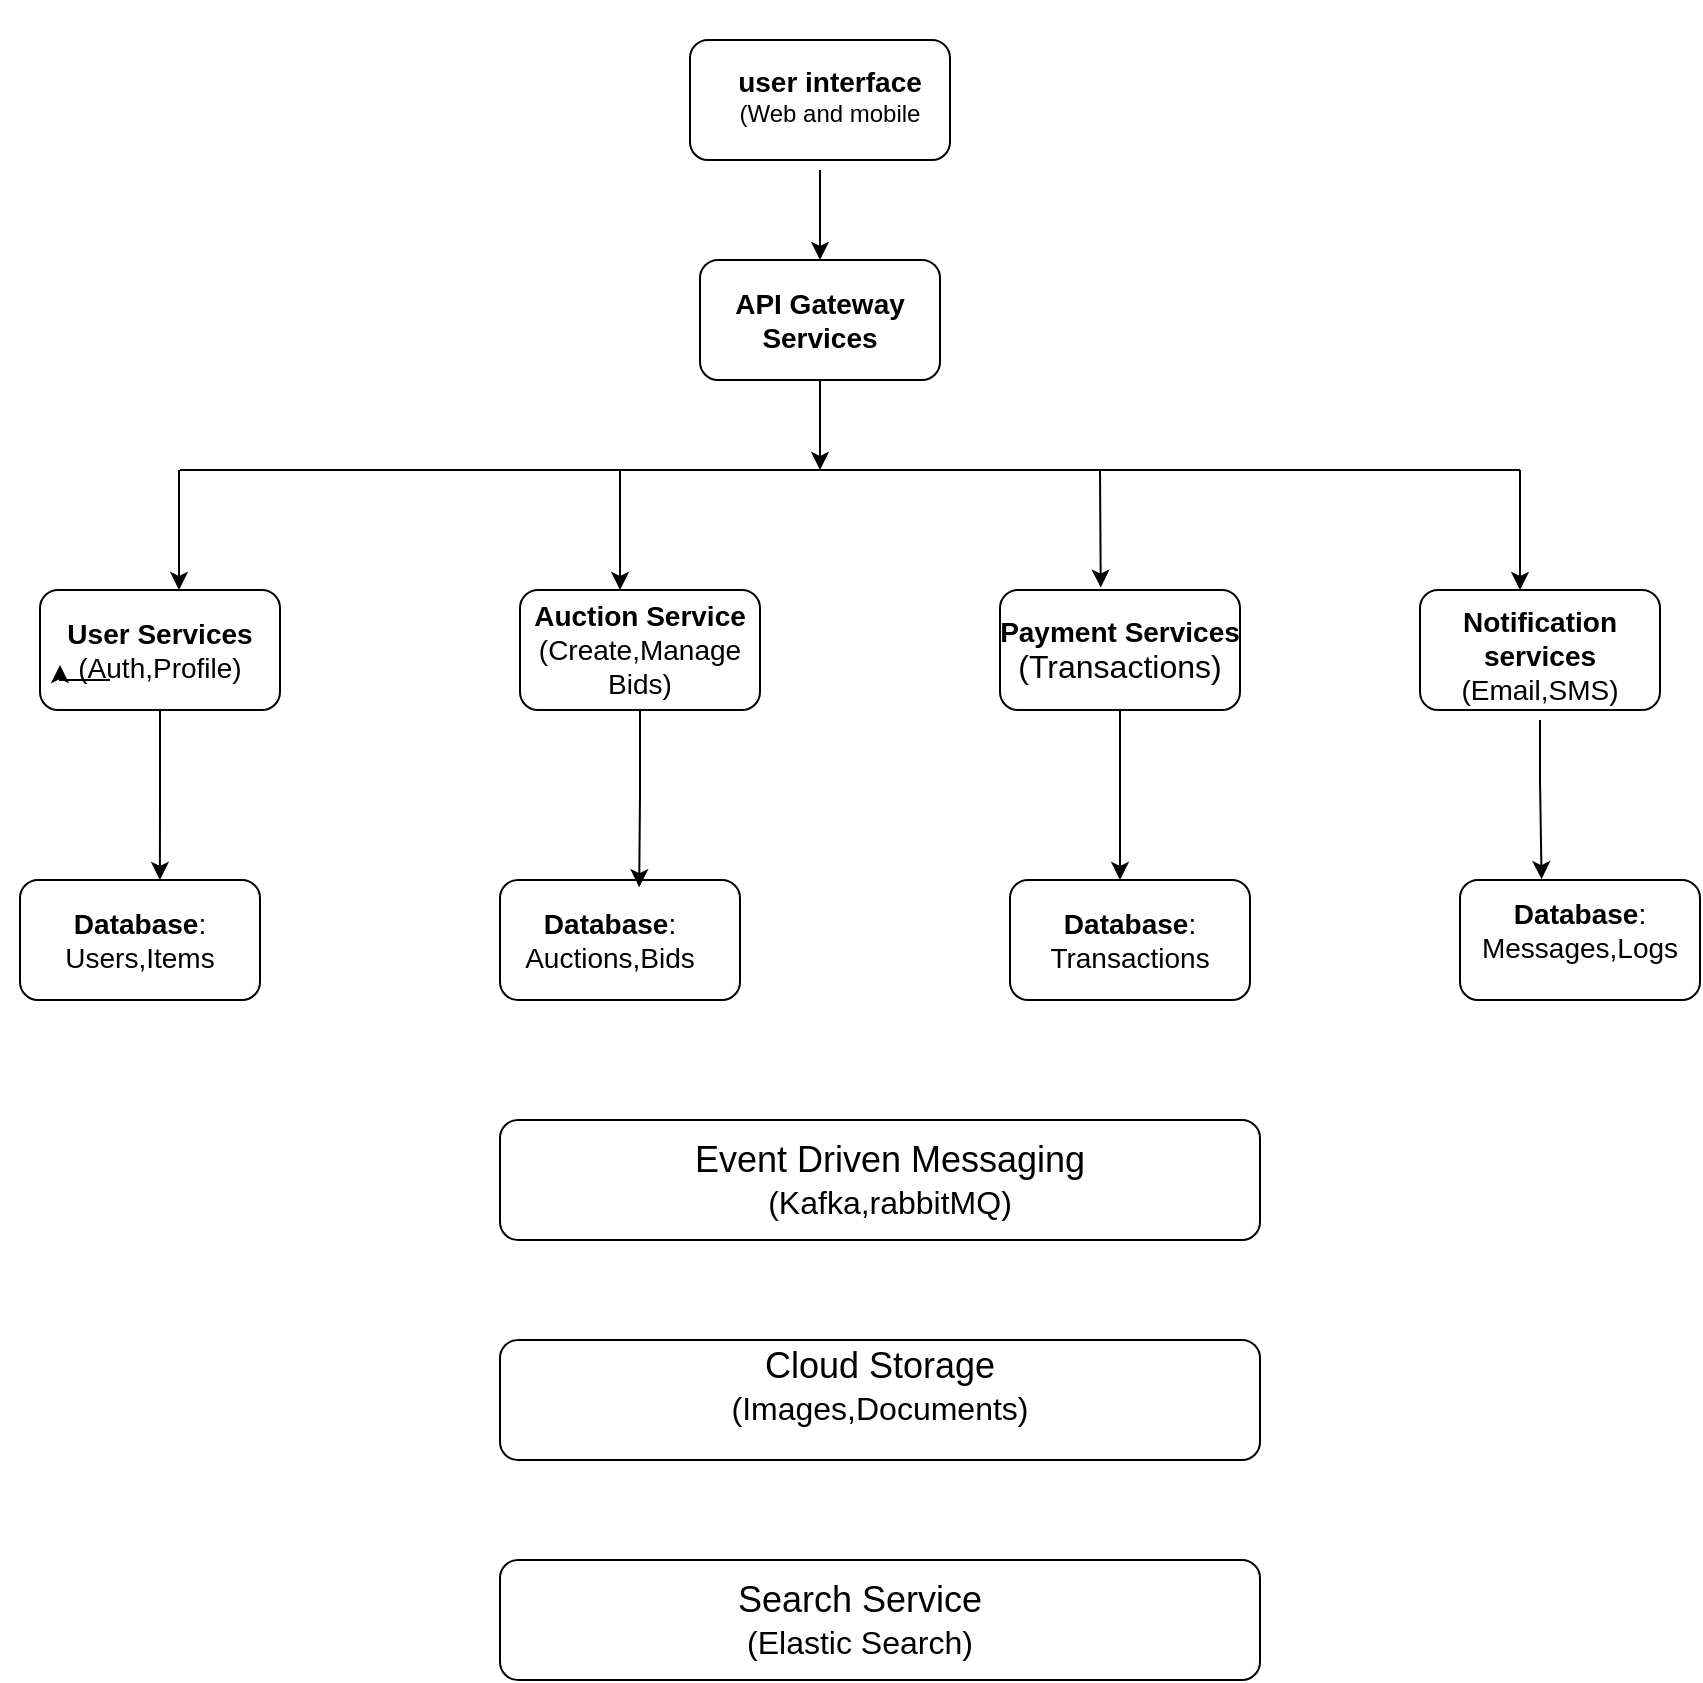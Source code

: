 <mxfile version="26.1.1">
  <diagram name="Page-1" id="QskADo8M-4TU2upb7S_2">
    <mxGraphModel dx="1290" dy="1622" grid="1" gridSize="10" guides="1" tooltips="1" connect="1" arrows="1" fold="1" page="1" pageScale="1" pageWidth="850" pageHeight="1100" math="0" shadow="0">
      <root>
        <mxCell id="0" />
        <mxCell id="1" parent="0" />
        <mxCell id="JZUVJAfpR1LHdVZTG2FE-30" value="" style="rounded=1;whiteSpace=wrap;html=1;" vertex="1" parent="1">
          <mxGeometry x="425" y="-1040" width="130" height="60" as="geometry" />
        </mxCell>
        <mxCell id="JZUVJAfpR1LHdVZTG2FE-31" value="&lt;b&gt;&lt;font style=&quot;font-size: 14px;&quot;&gt;user interface&lt;/font&gt;&lt;/b&gt;&lt;div&gt;(Web and mobile&lt;/div&gt;" style="text;html=1;align=center;verticalAlign=middle;whiteSpace=wrap;rounded=0;" vertex="1" parent="1">
          <mxGeometry x="440" y="-1060" width="110" height="95" as="geometry" />
        </mxCell>
        <mxCell id="JZUVJAfpR1LHdVZTG2FE-32" style="edgeStyle=orthogonalEdgeStyle;rounded=0;orthogonalLoop=1;jettySize=auto;html=1;exitX=0.5;exitY=1;exitDx=0;exitDy=0;" edge="1" parent="1" source="JZUVJAfpR1LHdVZTG2FE-33">
          <mxGeometry relative="1" as="geometry">
            <mxPoint x="490" y="-825" as="targetPoint" />
          </mxGeometry>
        </mxCell>
        <mxCell id="JZUVJAfpR1LHdVZTG2FE-33" value="" style="rounded=1;whiteSpace=wrap;html=1;" vertex="1" parent="1">
          <mxGeometry x="430" y="-930" width="120" height="60" as="geometry" />
        </mxCell>
        <mxCell id="JZUVJAfpR1LHdVZTG2FE-34" value="&lt;font style=&quot;font-size: 14px;&quot;&gt;&lt;b&gt;API Gateway Services&lt;/b&gt;&lt;/font&gt;" style="text;html=1;align=center;verticalAlign=middle;whiteSpace=wrap;rounded=0;" vertex="1" parent="1">
          <mxGeometry x="430" y="-915" width="120" height="30" as="geometry" />
        </mxCell>
        <mxCell id="JZUVJAfpR1LHdVZTG2FE-35" value="" style="rounded=1;whiteSpace=wrap;html=1;" vertex="1" parent="1">
          <mxGeometry x="100" y="-765" width="120" height="60" as="geometry" />
        </mxCell>
        <mxCell id="JZUVJAfpR1LHdVZTG2FE-36" value="" style="rounded=1;whiteSpace=wrap;html=1;" vertex="1" parent="1">
          <mxGeometry x="340" y="-765" width="120" height="60" as="geometry" />
        </mxCell>
        <mxCell id="JZUVJAfpR1LHdVZTG2FE-37" value="" style="rounded=1;whiteSpace=wrap;html=1;" vertex="1" parent="1">
          <mxGeometry x="580" y="-765" width="120" height="60" as="geometry" />
        </mxCell>
        <mxCell id="JZUVJAfpR1LHdVZTG2FE-38" value="" style="rounded=1;whiteSpace=wrap;html=1;" vertex="1" parent="1">
          <mxGeometry x="790" y="-765" width="120" height="60" as="geometry" />
        </mxCell>
        <mxCell id="JZUVJAfpR1LHdVZTG2FE-39" value="&lt;font style=&quot;font-size: 14px;&quot;&gt;&lt;b&gt;User &lt;/b&gt;&lt;/font&gt;&lt;font style=&quot;font-size: 14px;&quot;&gt;&lt;b&gt;Services&lt;/b&gt;&lt;/font&gt;&lt;div&gt;&lt;font style=&quot;font-size: 14px;&quot;&gt;(Auth,Profile)&lt;/font&gt;&lt;/div&gt;" style="text;html=1;align=center;verticalAlign=middle;whiteSpace=wrap;rounded=0;" vertex="1" parent="1">
          <mxGeometry x="110" y="-750" width="100" height="30" as="geometry" />
        </mxCell>
        <mxCell id="JZUVJAfpR1LHdVZTG2FE-40" value="&lt;font style=&quot;font-size: 14px;&quot;&gt;&lt;b style=&quot;&quot;&gt;Auction Service&lt;/b&gt;&lt;/font&gt;&lt;div&gt;&lt;font style=&quot;font-size: 14px;&quot;&gt;(Create,Manage Bids)&lt;/font&gt;&lt;/div&gt;" style="text;html=1;align=center;verticalAlign=middle;whiteSpace=wrap;rounded=0;" vertex="1" parent="1">
          <mxGeometry x="340" y="-750" width="120" height="30" as="geometry" />
        </mxCell>
        <mxCell id="JZUVJAfpR1LHdVZTG2FE-41" value="&lt;font style=&quot;&quot;&gt;&lt;b&gt;&lt;span style=&quot;font-size: 14px;&quot;&gt;Payment &lt;/span&gt;&lt;font style=&quot;font-size: 14px;&quot;&gt;Services&lt;/font&gt;&lt;/b&gt;&lt;/font&gt;&lt;div&gt;&lt;font size=&quot;3&quot;&gt;(Transactions)&lt;/font&gt;&lt;/div&gt;" style="text;html=1;align=center;verticalAlign=middle;whiteSpace=wrap;rounded=0;" vertex="1" parent="1">
          <mxGeometry x="575" y="-765" width="130" height="60" as="geometry" />
        </mxCell>
        <mxCell id="JZUVJAfpR1LHdVZTG2FE-42" value="&lt;font style=&quot;font-size: 14px;&quot;&gt;&lt;b&gt;Notification services&lt;/b&gt;&lt;/font&gt;&lt;div&gt;&lt;font style=&quot;font-size: 14px;&quot;&gt;(Email,SMS)&lt;/font&gt;&lt;/div&gt;" style="text;html=1;align=center;verticalAlign=middle;whiteSpace=wrap;rounded=0;" vertex="1" parent="1">
          <mxGeometry x="785" y="-745" width="130" height="25" as="geometry" />
        </mxCell>
        <mxCell id="JZUVJAfpR1LHdVZTG2FE-43" value="" style="endArrow=none;html=1;rounded=0;" edge="1" parent="1">
          <mxGeometry width="50" height="50" relative="1" as="geometry">
            <mxPoint x="170" y="-825" as="sourcePoint" />
            <mxPoint x="840" y="-825" as="targetPoint" />
          </mxGeometry>
        </mxCell>
        <mxCell id="JZUVJAfpR1LHdVZTG2FE-44" value="" style="endArrow=classic;html=1;rounded=0;entryX=0.417;entryY=0;entryDx=0;entryDy=0;entryPerimeter=0;" edge="1" parent="1" target="JZUVJAfpR1LHdVZTG2FE-36">
          <mxGeometry width="50" height="50" relative="1" as="geometry">
            <mxPoint x="390" y="-825" as="sourcePoint" />
            <mxPoint x="520" y="-805" as="targetPoint" />
            <Array as="points">
              <mxPoint x="390" y="-795" />
            </Array>
          </mxGeometry>
        </mxCell>
        <mxCell id="JZUVJAfpR1LHdVZTG2FE-45" value="" style="endArrow=classic;html=1;rounded=0;entryX=0.417;entryY=0;entryDx=0;entryDy=0;entryPerimeter=0;" edge="1" parent="1">
          <mxGeometry width="50" height="50" relative="1" as="geometry">
            <mxPoint x="169.5" y="-825" as="sourcePoint" />
            <mxPoint x="169.5" y="-765" as="targetPoint" />
            <Array as="points" />
          </mxGeometry>
        </mxCell>
        <mxCell id="JZUVJAfpR1LHdVZTG2FE-46" value="" style="endArrow=classic;html=1;rounded=0;" edge="1" parent="1">
          <mxGeometry width="50" height="50" relative="1" as="geometry">
            <mxPoint x="840" y="-825" as="sourcePoint" />
            <mxPoint x="840" y="-765" as="targetPoint" />
          </mxGeometry>
        </mxCell>
        <mxCell id="JZUVJAfpR1LHdVZTG2FE-47" value="" style="endArrow=classic;html=1;rounded=0;entryX=0.426;entryY=-0.02;entryDx=0;entryDy=0;entryPerimeter=0;" edge="1" parent="1" target="JZUVJAfpR1LHdVZTG2FE-41">
          <mxGeometry width="50" height="50" relative="1" as="geometry">
            <mxPoint x="630" y="-825" as="sourcePoint" />
            <mxPoint x="520" y="-805" as="targetPoint" />
          </mxGeometry>
        </mxCell>
        <mxCell id="JZUVJAfpR1LHdVZTG2FE-48" value="" style="endArrow=classic;html=1;rounded=0;entryX=0.5;entryY=0;entryDx=0;entryDy=0;" edge="1" parent="1" target="JZUVJAfpR1LHdVZTG2FE-33">
          <mxGeometry width="50" height="50" relative="1" as="geometry">
            <mxPoint x="490" y="-975" as="sourcePoint" />
            <mxPoint x="520" y="-805" as="targetPoint" />
          </mxGeometry>
        </mxCell>
        <mxCell id="JZUVJAfpR1LHdVZTG2FE-49" value="" style="rounded=1;whiteSpace=wrap;html=1;" vertex="1" parent="1">
          <mxGeometry x="90" y="-620" width="120" height="60" as="geometry" />
        </mxCell>
        <mxCell id="JZUVJAfpR1LHdVZTG2FE-50" value="" style="rounded=1;whiteSpace=wrap;html=1;" vertex="1" parent="1">
          <mxGeometry x="330" y="-620" width="120" height="60" as="geometry" />
        </mxCell>
        <mxCell id="JZUVJAfpR1LHdVZTG2FE-51" value="" style="rounded=1;whiteSpace=wrap;html=1;" vertex="1" parent="1">
          <mxGeometry x="585" y="-620" width="120" height="60" as="geometry" />
        </mxCell>
        <mxCell id="JZUVJAfpR1LHdVZTG2FE-52" value="" style="rounded=1;whiteSpace=wrap;html=1;" vertex="1" parent="1">
          <mxGeometry x="810" y="-620" width="120" height="60" as="geometry" />
        </mxCell>
        <mxCell id="JZUVJAfpR1LHdVZTG2FE-53" value="&lt;font style=&quot;font-size: 14px;&quot;&gt;&lt;font style=&quot;&quot;&gt;&lt;b style=&quot;&quot;&gt;Database&lt;/b&gt;&lt;/font&gt;:&lt;/font&gt;&lt;div&gt;&lt;font style=&quot;font-size: 14px;&quot;&gt;Users,Items&lt;/font&gt;&lt;/div&gt;" style="text;html=1;align=center;verticalAlign=middle;whiteSpace=wrap;rounded=0;" vertex="1" parent="1">
          <mxGeometry x="80" y="-620" width="140" height="60" as="geometry" />
        </mxCell>
        <mxCell id="JZUVJAfpR1LHdVZTG2FE-54" value="&lt;font style=&quot;font-size: 14px;&quot;&gt;&lt;b&gt;Database&lt;/b&gt;:&lt;/font&gt;&lt;div&gt;&lt;span style=&quot;font-size: 14px;&quot;&gt;Auctions,Bids&lt;/span&gt;&lt;/div&gt;" style="text;html=1;align=center;verticalAlign=middle;whiteSpace=wrap;rounded=0;" vertex="1" parent="1">
          <mxGeometry x="350" y="-605" width="70" height="30" as="geometry" />
        </mxCell>
        <mxCell id="JZUVJAfpR1LHdVZTG2FE-55" value="&lt;font style=&quot;font-size: 14px;&quot;&gt;&lt;b&gt;Database&lt;/b&gt;:&lt;/font&gt;&lt;div&gt;&lt;span style=&quot;font-size: 14px;&quot;&gt;Transactions&lt;/span&gt;&lt;/div&gt;" style="text;html=1;align=center;verticalAlign=middle;whiteSpace=wrap;rounded=0;" vertex="1" parent="1">
          <mxGeometry x="615" y="-605" width="60" height="30" as="geometry" />
        </mxCell>
        <mxCell id="JZUVJAfpR1LHdVZTG2FE-56" value="&lt;font style=&quot;font-size: 14px;&quot;&gt;&lt;b&gt;Database&lt;/b&gt;:&lt;/font&gt;&lt;div&gt;&lt;span style=&quot;font-size: 14px;&quot;&gt;Messages,Logs&lt;/span&gt;&lt;/div&gt;" style="text;html=1;align=center;verticalAlign=middle;whiteSpace=wrap;rounded=0;" vertex="1" parent="1">
          <mxGeometry x="840" y="-610" width="60" height="30" as="geometry" />
        </mxCell>
        <mxCell id="JZUVJAfpR1LHdVZTG2FE-57" style="edgeStyle=orthogonalEdgeStyle;rounded=0;orthogonalLoop=1;jettySize=auto;html=1;exitX=0.25;exitY=1;exitDx=0;exitDy=0;entryX=0;entryY=0.75;entryDx=0;entryDy=0;" edge="1" parent="1" source="JZUVJAfpR1LHdVZTG2FE-39" target="JZUVJAfpR1LHdVZTG2FE-39">
          <mxGeometry relative="1" as="geometry" />
        </mxCell>
        <mxCell id="JZUVJAfpR1LHdVZTG2FE-58" style="edgeStyle=orthogonalEdgeStyle;rounded=0;orthogonalLoop=1;jettySize=auto;html=1;exitX=0.5;exitY=1;exitDx=0;exitDy=0;entryX=0.571;entryY=0;entryDx=0;entryDy=0;entryPerimeter=0;" edge="1" parent="1" source="JZUVJAfpR1LHdVZTG2FE-35" target="JZUVJAfpR1LHdVZTG2FE-53">
          <mxGeometry relative="1" as="geometry" />
        </mxCell>
        <mxCell id="JZUVJAfpR1LHdVZTG2FE-59" style="edgeStyle=orthogonalEdgeStyle;rounded=0;orthogonalLoop=1;jettySize=auto;html=1;exitX=0.5;exitY=1;exitDx=0;exitDy=0;entryX=0.58;entryY=0.06;entryDx=0;entryDy=0;entryPerimeter=0;" edge="1" parent="1" source="JZUVJAfpR1LHdVZTG2FE-36" target="JZUVJAfpR1LHdVZTG2FE-50">
          <mxGeometry relative="1" as="geometry" />
        </mxCell>
        <mxCell id="JZUVJAfpR1LHdVZTG2FE-62" style="edgeStyle=orthogonalEdgeStyle;rounded=0;orthogonalLoop=1;jettySize=auto;html=1;exitX=0.5;exitY=1;exitDx=0;exitDy=0;" edge="1" parent="1" source="JZUVJAfpR1LHdVZTG2FE-41">
          <mxGeometry relative="1" as="geometry">
            <mxPoint x="640" y="-620" as="targetPoint" />
          </mxGeometry>
        </mxCell>
        <mxCell id="JZUVJAfpR1LHdVZTG2FE-64" style="edgeStyle=orthogonalEdgeStyle;rounded=0;orthogonalLoop=1;jettySize=auto;html=1;entryX=0.34;entryY=-0.007;entryDx=0;entryDy=0;entryPerimeter=0;" edge="1" parent="1" target="JZUVJAfpR1LHdVZTG2FE-52">
          <mxGeometry relative="1" as="geometry">
            <mxPoint x="850" y="-700" as="sourcePoint" />
            <Array as="points">
              <mxPoint x="850" y="-670" />
            </Array>
          </mxGeometry>
        </mxCell>
        <mxCell id="JZUVJAfpR1LHdVZTG2FE-66" value="" style="rounded=1;whiteSpace=wrap;html=1;" vertex="1" parent="1">
          <mxGeometry x="330" y="-500" width="380" height="60" as="geometry" />
        </mxCell>
        <mxCell id="JZUVJAfpR1LHdVZTG2FE-67" value="" style="rounded=1;whiteSpace=wrap;html=1;" vertex="1" parent="1">
          <mxGeometry x="330" y="-280" width="380" height="60" as="geometry" />
        </mxCell>
        <mxCell id="JZUVJAfpR1LHdVZTG2FE-68" value="" style="rounded=1;whiteSpace=wrap;html=1;" vertex="1" parent="1">
          <mxGeometry x="330" y="-390" width="380" height="60" as="geometry" />
        </mxCell>
        <mxCell id="JZUVJAfpR1LHdVZTG2FE-69" value="&lt;font style=&quot;font-size: 18px;&quot;&gt;Event Driven Messaging&lt;/font&gt;&lt;div&gt;&lt;font size=&quot;3&quot;&gt;(Kafka,rabbitMQ)&lt;/font&gt;&lt;/div&gt;" style="text;html=1;align=center;verticalAlign=middle;whiteSpace=wrap;rounded=0;" vertex="1" parent="1">
          <mxGeometry x="360" y="-485" width="330" height="30" as="geometry" />
        </mxCell>
        <mxCell id="JZUVJAfpR1LHdVZTG2FE-70" value="&lt;font style=&quot;font-size: 18px;&quot;&gt;Cloud Storage&lt;/font&gt;&lt;div&gt;&lt;font size=&quot;3&quot;&gt;(Images,Documents)&lt;/font&gt;&lt;/div&gt;" style="text;html=1;align=center;verticalAlign=middle;whiteSpace=wrap;rounded=0;" vertex="1" parent="1">
          <mxGeometry x="360" y="-390" width="320" height="45" as="geometry" />
        </mxCell>
        <mxCell id="JZUVJAfpR1LHdVZTG2FE-71" value="&lt;font style=&quot;font-size: 18px;&quot;&gt;Search Service&lt;/font&gt;&lt;div&gt;&lt;font size=&quot;3&quot;&gt;(Elastic Search)&lt;/font&gt;&lt;/div&gt;" style="text;html=1;align=center;verticalAlign=middle;whiteSpace=wrap;rounded=0;" vertex="1" parent="1">
          <mxGeometry x="340" y="-265" width="340" height="30" as="geometry" />
        </mxCell>
      </root>
    </mxGraphModel>
  </diagram>
</mxfile>
